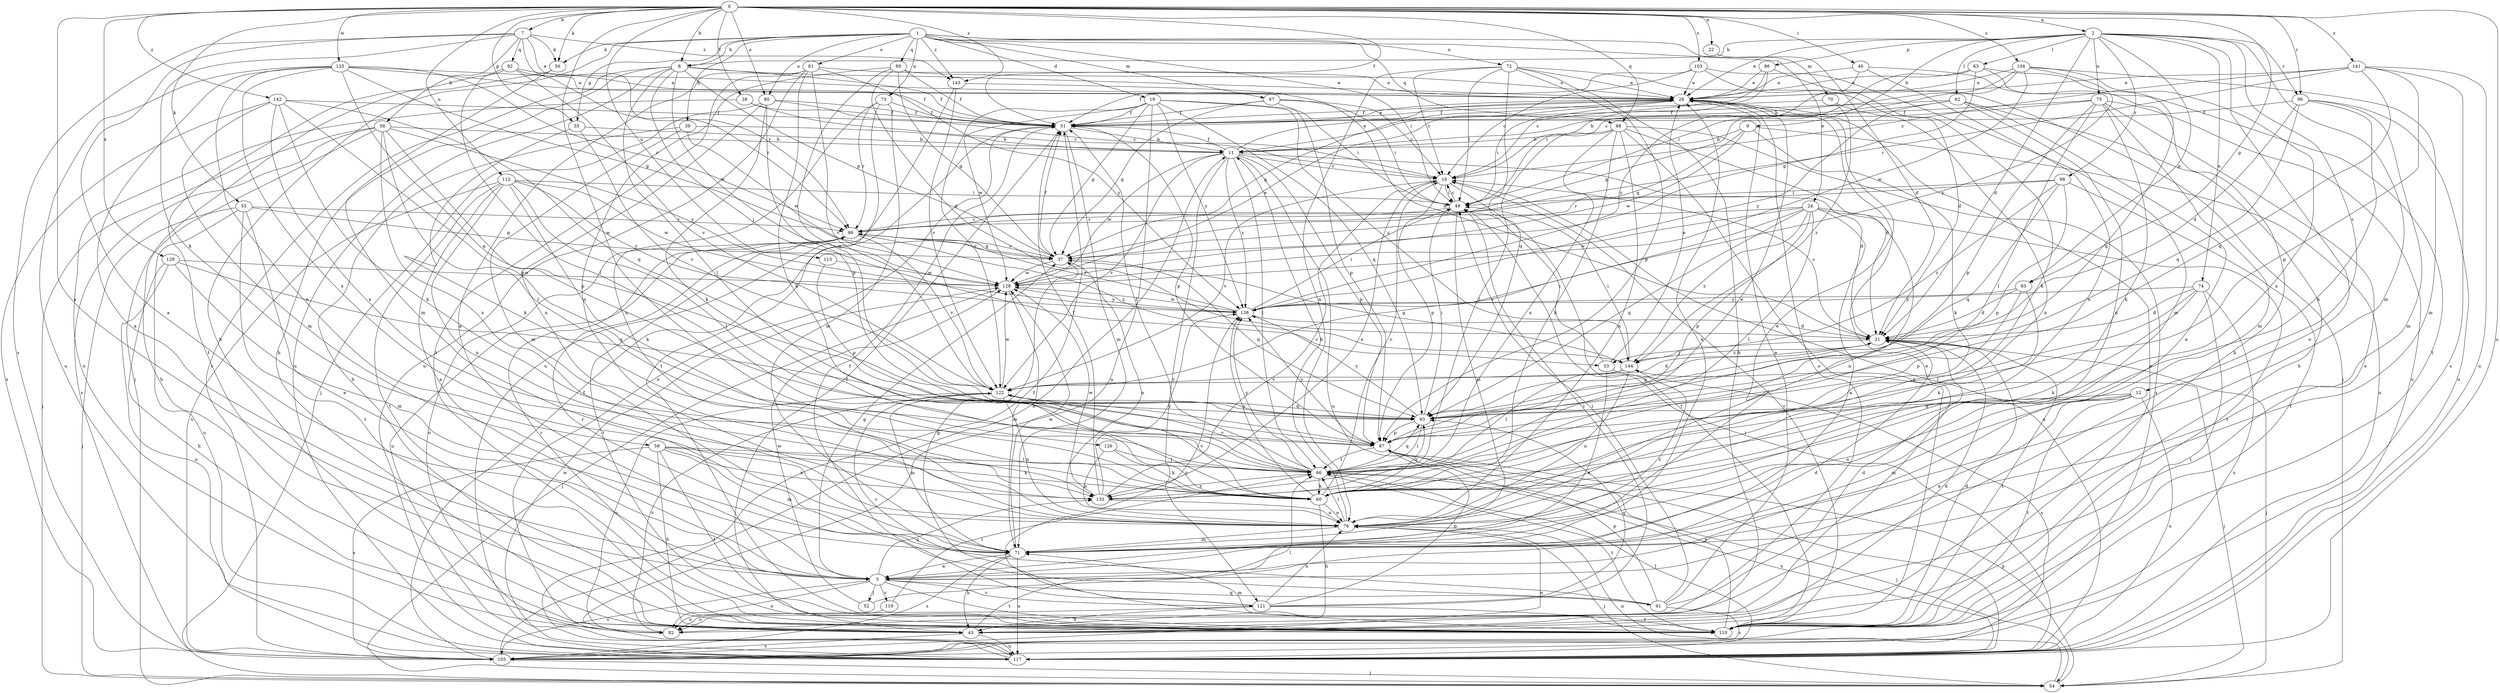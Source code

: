 strict digraph  {
0;
1;
2;
5;
7;
8;
9;
11;
12;
16;
19;
21;
22;
24;
26;
28;
31;
35;
37;
39;
43;
46;
49;
52;
53;
54;
55;
56;
58;
59;
60;
62;
63;
66;
67;
70;
71;
72;
73;
74;
75;
76;
80;
81;
82;
83;
86;
87;
88;
89;
91;
92;
93;
96;
98;
99;
103;
104;
105;
110;
112;
113;
117;
119;
121;
122;
125;
126;
128;
129;
133;
138;
141;
142;
143;
144;
0 -> 2  [label=a];
0 -> 5  [label=a];
0 -> 7  [label=b];
0 -> 8  [label=b];
0 -> 22  [label=e];
0 -> 28  [label=f];
0 -> 31  [label=f];
0 -> 35  [label=g];
0 -> 46  [label=i];
0 -> 55  [label=k];
0 -> 56  [label=k];
0 -> 80  [label=o];
0 -> 83  [label=p];
0 -> 88  [label=q];
0 -> 96  [label=r];
0 -> 103  [label=s];
0 -> 104  [label=s];
0 -> 112  [label=u];
0 -> 113  [label=u];
0 -> 117  [label=u];
0 -> 125  [label=w];
0 -> 126  [label=w];
0 -> 129  [label=x];
0 -> 141  [label=z];
0 -> 142  [label=z];
0 -> 143  [label=z];
1 -> 8  [label=b];
1 -> 19  [label=d];
1 -> 24  [label=e];
1 -> 35  [label=g];
1 -> 39  [label=h];
1 -> 43  [label=h];
1 -> 49  [label=i];
1 -> 56  [label=k];
1 -> 67  [label=m];
1 -> 70  [label=m];
1 -> 72  [label=n];
1 -> 73  [label=n];
1 -> 80  [label=o];
1 -> 81  [label=o];
1 -> 88  [label=q];
1 -> 89  [label=q];
1 -> 143  [label=z];
2 -> 8  [label=b];
2 -> 9  [label=b];
2 -> 12  [label=c];
2 -> 21  [label=d];
2 -> 26  [label=e];
2 -> 62  [label=l];
2 -> 63  [label=l];
2 -> 71  [label=m];
2 -> 74  [label=n];
2 -> 75  [label=n];
2 -> 82  [label=o];
2 -> 83  [label=p];
2 -> 86  [label=p];
2 -> 96  [label=r];
2 -> 98  [label=r];
5 -> 26  [label=e];
5 -> 37  [label=g];
5 -> 52  [label=j];
5 -> 82  [label=o];
5 -> 91  [label=q];
5 -> 105  [label=s];
5 -> 110  [label=t];
5 -> 119  [label=v];
5 -> 121  [label=v];
5 -> 133  [label=x];
7 -> 5  [label=a];
7 -> 26  [label=e];
7 -> 56  [label=k];
7 -> 58  [label=k];
7 -> 59  [label=k];
7 -> 92  [label=q];
7 -> 99  [label=r];
7 -> 105  [label=s];
7 -> 143  [label=z];
8 -> 26  [label=e];
8 -> 31  [label=f];
8 -> 37  [label=g];
8 -> 43  [label=h];
8 -> 53  [label=j];
8 -> 66  [label=l];
8 -> 105  [label=s];
8 -> 117  [label=u];
8 -> 128  [label=w];
9 -> 11  [label=b];
9 -> 37  [label=g];
9 -> 60  [label=k];
9 -> 117  [label=u];
9 -> 128  [label=w];
11 -> 16  [label=c];
11 -> 21  [label=d];
11 -> 26  [label=e];
11 -> 31  [label=f];
11 -> 66  [label=l];
11 -> 87  [label=p];
11 -> 117  [label=u];
11 -> 121  [label=v];
11 -> 122  [label=v];
11 -> 128  [label=w];
11 -> 138  [label=y];
12 -> 5  [label=a];
12 -> 71  [label=m];
12 -> 76  [label=n];
12 -> 93  [label=q];
12 -> 110  [label=t];
12 -> 117  [label=u];
16 -> 49  [label=i];
16 -> 87  [label=p];
16 -> 110  [label=t];
16 -> 117  [label=u];
16 -> 122  [label=v];
16 -> 133  [label=x];
19 -> 31  [label=f];
19 -> 37  [label=g];
19 -> 49  [label=i];
19 -> 93  [label=q];
19 -> 117  [label=u];
19 -> 122  [label=v];
19 -> 128  [label=w];
19 -> 138  [label=y];
19 -> 144  [label=z];
21 -> 16  [label=c];
21 -> 53  [label=j];
21 -> 54  [label=j];
21 -> 93  [label=q];
21 -> 110  [label=t];
21 -> 144  [label=z];
22 -> 21  [label=d];
24 -> 5  [label=a];
24 -> 66  [label=l];
24 -> 76  [label=n];
24 -> 87  [label=p];
24 -> 93  [label=q];
24 -> 99  [label=r];
24 -> 110  [label=t];
24 -> 122  [label=v];
24 -> 128  [label=w];
24 -> 144  [label=z];
26 -> 31  [label=f];
26 -> 37  [label=g];
26 -> 49  [label=i];
26 -> 82  [label=o];
28 -> 16  [label=c];
28 -> 31  [label=f];
28 -> 82  [label=o];
31 -> 11  [label=b];
31 -> 26  [label=e];
31 -> 71  [label=m];
31 -> 82  [label=o];
31 -> 87  [label=p];
35 -> 11  [label=b];
35 -> 60  [label=k];
35 -> 122  [label=v];
37 -> 31  [label=f];
37 -> 76  [label=n];
37 -> 93  [label=q];
37 -> 99  [label=r];
37 -> 128  [label=w];
39 -> 11  [label=b];
39 -> 43  [label=h];
39 -> 71  [label=m];
39 -> 128  [label=w];
43 -> 21  [label=d];
43 -> 26  [label=e];
43 -> 31  [label=f];
43 -> 66  [label=l];
43 -> 105  [label=s];
43 -> 117  [label=u];
46 -> 26  [label=e];
46 -> 43  [label=h];
46 -> 76  [label=n];
46 -> 138  [label=y];
49 -> 16  [label=c];
49 -> 71  [label=m];
49 -> 99  [label=r];
52 -> 21  [label=d];
52 -> 128  [label=w];
53 -> 5  [label=a];
53 -> 26  [label=e];
53 -> 49  [label=i];
53 -> 105  [label=s];
54 -> 76  [label=n];
54 -> 87  [label=p];
55 -> 5  [label=a];
55 -> 37  [label=g];
55 -> 54  [label=j];
55 -> 99  [label=r];
55 -> 110  [label=t];
55 -> 117  [label=u];
56 -> 54  [label=j];
56 -> 71  [label=m];
58 -> 11  [label=b];
58 -> 43  [label=h];
58 -> 54  [label=j];
58 -> 66  [label=l];
58 -> 87  [label=p];
58 -> 105  [label=s];
58 -> 133  [label=x];
58 -> 138  [label=y];
59 -> 43  [label=h];
59 -> 60  [label=k];
59 -> 66  [label=l];
59 -> 71  [label=m];
59 -> 105  [label=s];
59 -> 110  [label=t];
59 -> 133  [label=x];
60 -> 16  [label=c];
60 -> 43  [label=h];
60 -> 76  [label=n];
60 -> 93  [label=q];
60 -> 122  [label=v];
60 -> 138  [label=y];
62 -> 5  [label=a];
62 -> 31  [label=f];
62 -> 37  [label=g];
62 -> 43  [label=h];
62 -> 76  [label=n];
62 -> 138  [label=y];
63 -> 26  [label=e];
63 -> 37  [label=g];
63 -> 49  [label=i];
63 -> 93  [label=q];
63 -> 110  [label=t];
66 -> 31  [label=f];
66 -> 54  [label=j];
66 -> 60  [label=k];
66 -> 93  [label=q];
66 -> 110  [label=t];
66 -> 117  [label=u];
66 -> 122  [label=v];
66 -> 133  [label=x];
66 -> 138  [label=y];
67 -> 16  [label=c];
67 -> 31  [label=f];
67 -> 37  [label=g];
67 -> 49  [label=i];
67 -> 87  [label=p];
70 -> 31  [label=f];
70 -> 76  [label=n];
70 -> 144  [label=z];
71 -> 5  [label=a];
71 -> 26  [label=e];
71 -> 43  [label=h];
71 -> 105  [label=s];
71 -> 117  [label=u];
71 -> 128  [label=w];
71 -> 144  [label=z];
72 -> 16  [label=c];
72 -> 26  [label=e];
72 -> 43  [label=h];
72 -> 49  [label=i];
72 -> 54  [label=j];
72 -> 76  [label=n];
72 -> 87  [label=p];
72 -> 93  [label=q];
73 -> 31  [label=f];
73 -> 71  [label=m];
73 -> 76  [label=n];
73 -> 99  [label=r];
73 -> 110  [label=t];
74 -> 21  [label=d];
74 -> 60  [label=k];
74 -> 66  [label=l];
74 -> 105  [label=s];
74 -> 110  [label=t];
74 -> 138  [label=y];
75 -> 11  [label=b];
75 -> 31  [label=f];
75 -> 60  [label=k];
75 -> 66  [label=l];
75 -> 71  [label=m];
75 -> 82  [label=o];
75 -> 87  [label=p];
75 -> 117  [label=u];
76 -> 11  [label=b];
76 -> 54  [label=j];
76 -> 66  [label=l];
76 -> 71  [label=m];
80 -> 16  [label=c];
80 -> 31  [label=f];
80 -> 54  [label=j];
80 -> 60  [label=k];
80 -> 76  [label=n];
80 -> 87  [label=p];
81 -> 5  [label=a];
81 -> 26  [label=e];
81 -> 60  [label=k];
81 -> 110  [label=t];
81 -> 117  [label=u];
81 -> 122  [label=v];
81 -> 138  [label=y];
82 -> 122  [label=v];
83 -> 21  [label=d];
83 -> 60  [label=k];
83 -> 87  [label=p];
83 -> 138  [label=y];
86 -> 16  [label=c];
86 -> 26  [label=e];
86 -> 49  [label=i];
86 -> 60  [label=k];
87 -> 66  [label=l];
87 -> 138  [label=y];
88 -> 11  [label=b];
88 -> 21  [label=d];
88 -> 60  [label=k];
88 -> 66  [label=l];
88 -> 76  [label=n];
88 -> 105  [label=s];
88 -> 110  [label=t];
88 -> 133  [label=x];
89 -> 21  [label=d];
89 -> 26  [label=e];
89 -> 31  [label=f];
89 -> 37  [label=g];
89 -> 76  [label=n];
89 -> 93  [label=q];
91 -> 21  [label=d];
91 -> 26  [label=e];
91 -> 49  [label=i];
91 -> 87  [label=p];
91 -> 99  [label=r];
91 -> 105  [label=s];
91 -> 122  [label=v];
92 -> 26  [label=e];
92 -> 66  [label=l];
92 -> 99  [label=r];
92 -> 110  [label=t];
92 -> 122  [label=v];
93 -> 49  [label=i];
93 -> 66  [label=l];
93 -> 87  [label=p];
93 -> 138  [label=y];
96 -> 21  [label=d];
96 -> 31  [label=f];
96 -> 60  [label=k];
96 -> 71  [label=m];
96 -> 93  [label=q];
96 -> 117  [label=u];
98 -> 49  [label=i];
98 -> 87  [label=p];
98 -> 93  [label=q];
98 -> 99  [label=r];
98 -> 110  [label=t];
98 -> 144  [label=z];
99 -> 37  [label=g];
99 -> 82  [label=o];
99 -> 110  [label=t];
99 -> 117  [label=u];
99 -> 122  [label=v];
99 -> 144  [label=z];
103 -> 16  [label=c];
103 -> 21  [label=d];
103 -> 26  [label=e];
103 -> 31  [label=f];
103 -> 71  [label=m];
104 -> 11  [label=b];
104 -> 16  [label=c];
104 -> 26  [label=e];
104 -> 71  [label=m];
104 -> 128  [label=w];
104 -> 133  [label=x];
104 -> 138  [label=y];
105 -> 11  [label=b];
105 -> 31  [label=f];
105 -> 54  [label=j];
105 -> 76  [label=n];
110 -> 16  [label=c];
110 -> 21  [label=d];
110 -> 26  [label=e];
110 -> 71  [label=m];
110 -> 87  [label=p];
110 -> 99  [label=r];
110 -> 138  [label=y];
112 -> 5  [label=a];
112 -> 49  [label=i];
112 -> 60  [label=k];
112 -> 66  [label=l];
112 -> 76  [label=n];
112 -> 105  [label=s];
112 -> 110  [label=t];
112 -> 128  [label=w];
112 -> 138  [label=y];
113 -> 87  [label=p];
113 -> 128  [label=w];
117 -> 31  [label=f];
117 -> 49  [label=i];
117 -> 66  [label=l];
117 -> 128  [label=w];
119 -> 66  [label=l];
119 -> 82  [label=o];
121 -> 31  [label=f];
121 -> 37  [label=g];
121 -> 43  [label=h];
121 -> 49  [label=i];
121 -> 76  [label=n];
121 -> 82  [label=o];
121 -> 87  [label=p];
121 -> 93  [label=q];
121 -> 110  [label=t];
122 -> 21  [label=d];
122 -> 71  [label=m];
122 -> 76  [label=n];
122 -> 82  [label=o];
122 -> 93  [label=q];
122 -> 128  [label=w];
125 -> 5  [label=a];
125 -> 26  [label=e];
125 -> 31  [label=f];
125 -> 37  [label=g];
125 -> 76  [label=n];
125 -> 93  [label=q];
125 -> 99  [label=r];
125 -> 117  [label=u];
125 -> 133  [label=x];
126 -> 60  [label=k];
126 -> 66  [label=l];
126 -> 76  [label=n];
128 -> 26  [label=e];
128 -> 54  [label=j];
128 -> 71  [label=m];
128 -> 138  [label=y];
129 -> 43  [label=h];
129 -> 71  [label=m];
129 -> 93  [label=q];
129 -> 117  [label=u];
129 -> 128  [label=w];
133 -> 16  [label=c];
133 -> 26  [label=e];
133 -> 31  [label=f];
133 -> 76  [label=n];
133 -> 128  [label=w];
133 -> 138  [label=y];
138 -> 21  [label=d];
138 -> 49  [label=i];
138 -> 99  [label=r];
138 -> 128  [label=w];
141 -> 16  [label=c];
141 -> 26  [label=e];
141 -> 87  [label=p];
141 -> 93  [label=q];
141 -> 99  [label=r];
141 -> 105  [label=s];
141 -> 117  [label=u];
142 -> 31  [label=f];
142 -> 60  [label=k];
142 -> 71  [label=m];
142 -> 87  [label=p];
142 -> 93  [label=q];
142 -> 105  [label=s];
142 -> 133  [label=x];
143 -> 21  [label=d];
143 -> 117  [label=u];
143 -> 122  [label=v];
144 -> 37  [label=g];
144 -> 49  [label=i];
144 -> 54  [label=j];
144 -> 66  [label=l];
144 -> 76  [label=n];
144 -> 122  [label=v];
}

